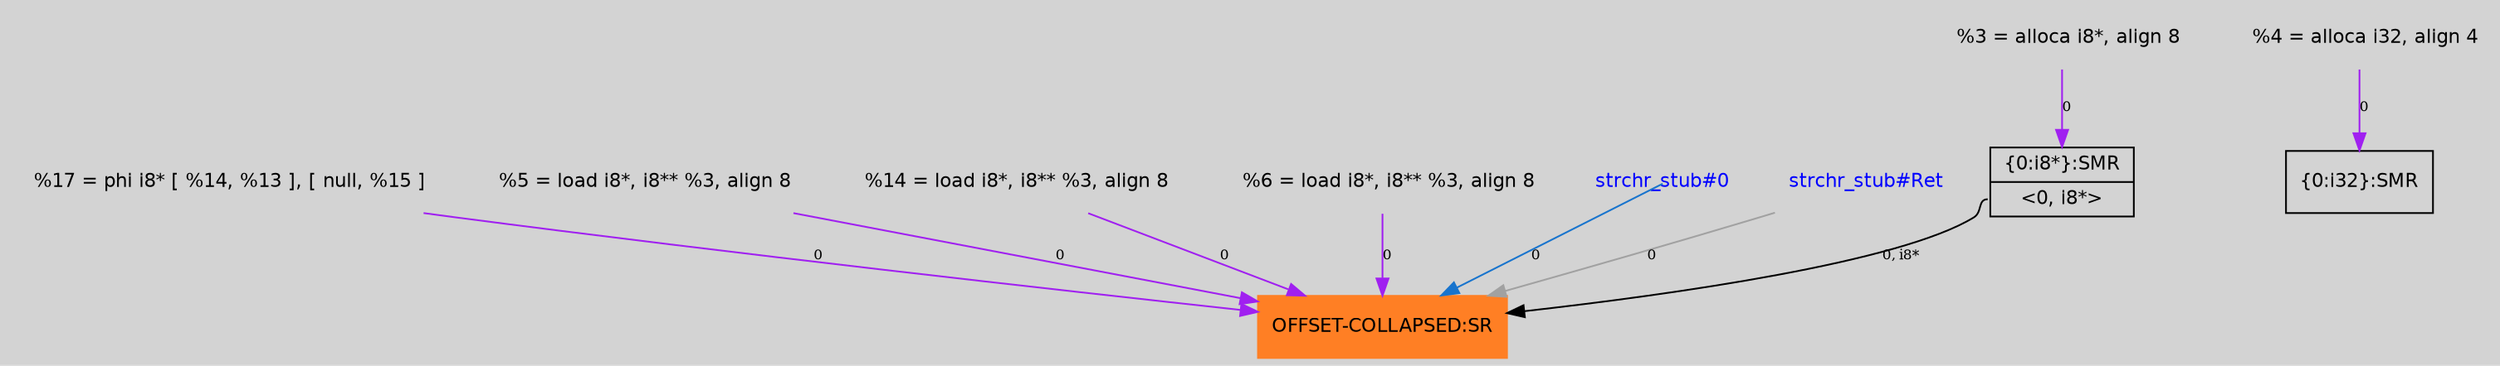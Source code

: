 digraph unnamed {
	graph [center=true, ratio=true, bgcolor=lightgray, fontname=Helvetica];
	node  [fontname=Helvetica, fontsize=11];

	Node0x170ae80 [shape=record,label="{\{0:i8*\}:SMR|{<s0>\<0, i8*\>}}"];
	Node0x170abc0 [shape=record,label="{\{0:i32\}:SMR}"];
	Node0x170d7e0 [shape=record,color=chocolate1, style=filled,label="{OFFSET-COLLAPSED:SR}"];
	Node0x16f63e8 [shape=plaintext, label ="  %17 = phi i8* [ %14, %13 ], [ null, %15 ]"];
	Node0x16f63e8 -> Node0x170d7e0[arrowtail=tee,label="0",fontsize=8,color=purple];
	Node0x16f6618 [shape=plaintext, label ="  %5 = load i8*, i8** %3, align 8"];
	Node0x16f6618 -> Node0x170d7e0[arrowtail=tee,label="0",fontsize=8,color=purple];
	Node0x16f6198 [shape=plaintext, label ="  %3 = alloca i8*, align 8"];
	Node0x16f6198 -> Node0x170ae80[arrowtail=tee,label="0",fontsize=8,color=purple];
	Node0x16f6468 [shape=plaintext, label ="  %4 = alloca i32, align 4"];
	Node0x16f6468 -> Node0x170abc0[arrowtail=tee,label="0",fontsize=8,color=purple];
	Node0x16f6cf8 [shape=plaintext, label ="  %14 = load i8*, i8** %3, align 8"];
	Node0x16f6cf8 -> Node0x170d7e0[arrowtail=tee,label="0",fontsize=8,color=purple];
	Node0x16f6898 [shape=plaintext, label ="  %6 = load i8*, i8** %3, align 8"];
	Node0x16f6898 -> Node0x170d7e0[arrowtail=tee,label="0",fontsize=8,color=purple];
	Node0x16f5b80 [shape=plaintext,fontcolor=blue, label ="strchr_stub#0"];
	Node0x16f5b80 -> Node0x170d7e0[tailclip=false,color=dodgerblue3,label="0",fontsize=8];
	Node0x16f5a98 [shape=plaintext,fontcolor=blue, label ="strchr_stub#Ret"];
	Node0x16f5a98 -> Node0x170d7e0[arrowtail=tee,color=gray63,label="0",fontsize=8];
	Node0x170ae80:s0 -> Node0x170d7e0[arrowtail=tee,label="0, i8*",fontsize=8];
}
